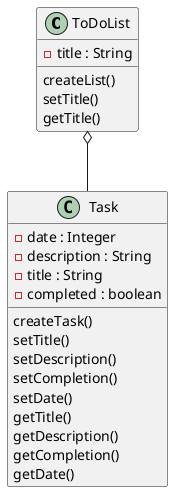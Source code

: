 @startuml
'https://plantuml.com/sequence-diagram
ToDoList o-- Task

ToDoList : -title : String

ToDoList : createList()
ToDoList : setTitle()
ToDoList : getTitle()

Task : -date : Integer
Task : -description : String
Task : -title : String
Task : -completed : boolean
Task : createTask()
Task : setTitle()
Task : setDescription()
Task : setCompletion()
Task : setDate()
Task : getTitle()
Task : getDescription()
Task : getCompletion()
Task : getDate()


@enduml